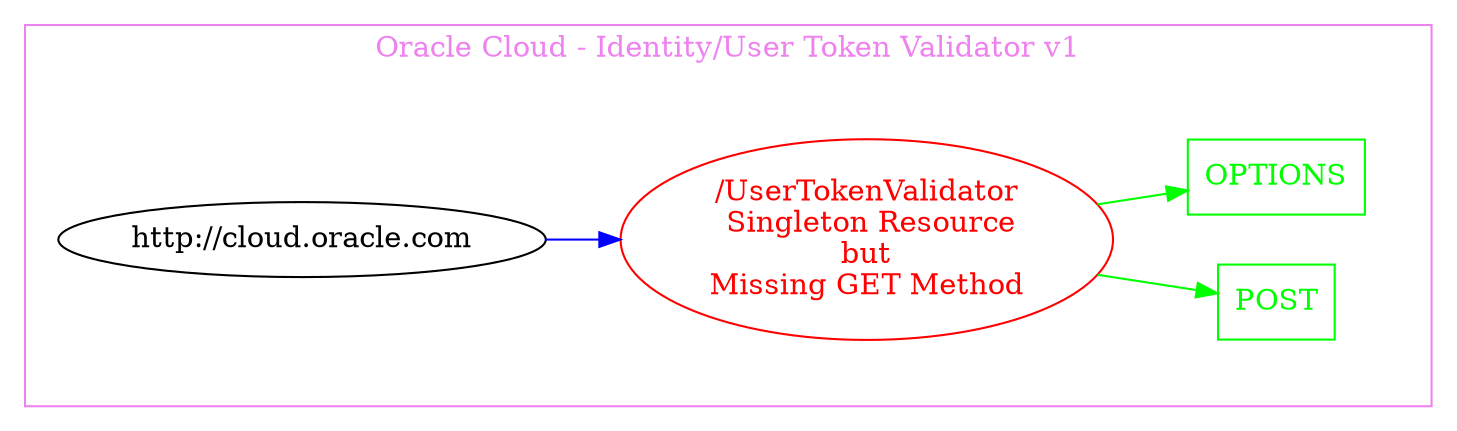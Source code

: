 digraph Cloud_Computing_REST_API {
rankdir="LR";
subgraph cluster_0 {
label="Oracle Cloud - Identity/User Token Validator v1"
color=violet
fontcolor=violet
subgraph cluster_1 {
label=""
color=white
fontcolor=white
node1 [label="http://cloud.oracle.com", shape="ellipse", color="black", fontcolor="black"]
node1 -> node2 [color="blue", fontcolor="blue"]
subgraph cluster_2 {
label=""
color=white
fontcolor=white
node2 [label="/UserTokenValidator\n Singleton Resource\nbut\nMissing GET Method", shape="ellipse", color="red", fontcolor="red"]
node2 -> node3 [color="green", fontcolor="green"]
subgraph cluster_3 {
label=""
color=white
fontcolor=white
node3 [label="POST", shape="box", color="green", fontcolor="green"]
}
node2 -> node4 [color="green", fontcolor="green"]
subgraph cluster_4 {
label=""
color=white
fontcolor=white
node4 [label="OPTIONS", shape="box", color="green", fontcolor="green"]
}
}
}
}
}
